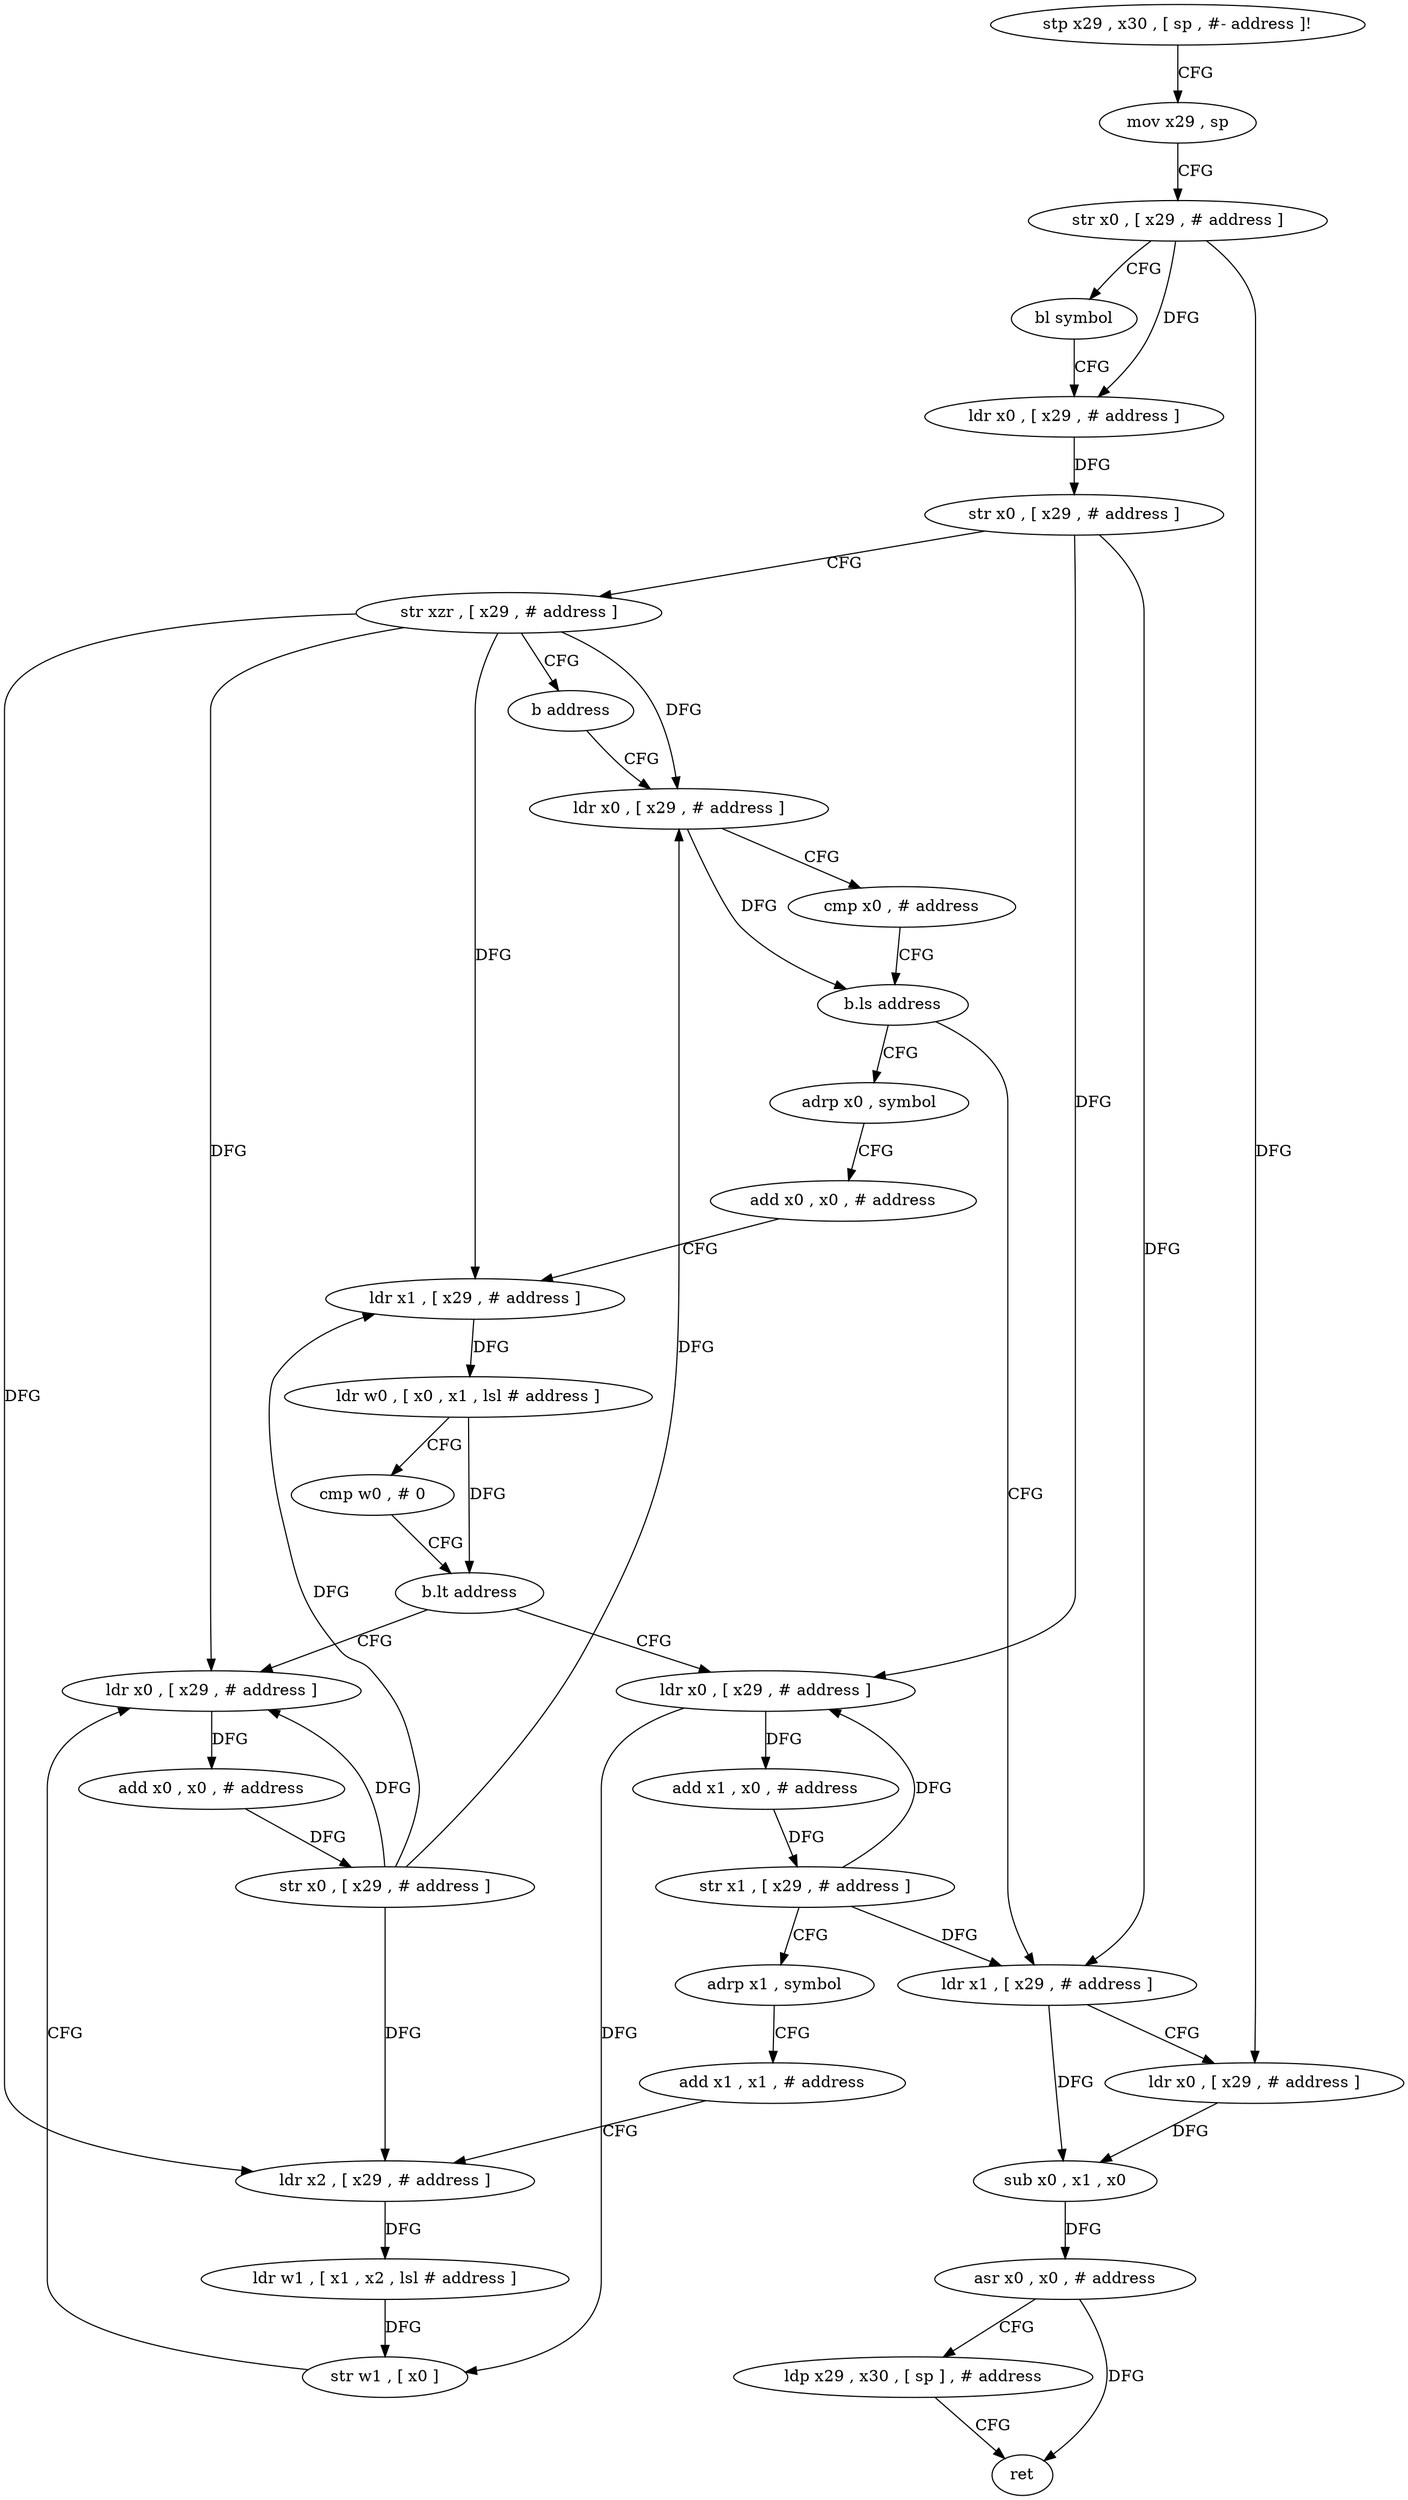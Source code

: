 digraph "func" {
"211152" [label = "stp x29 , x30 , [ sp , #- address ]!" ]
"211156" [label = "mov x29 , sp" ]
"211160" [label = "str x0 , [ x29 , # address ]" ]
"211164" [label = "bl symbol" ]
"211168" [label = "ldr x0 , [ x29 , # address ]" ]
"211172" [label = "str x0 , [ x29 , # address ]" ]
"211176" [label = "str xzr , [ x29 , # address ]" ]
"211180" [label = "b address" ]
"211252" [label = "ldr x0 , [ x29 , # address ]" ]
"211256" [label = "cmp x0 , # address" ]
"211260" [label = "b.ls address" ]
"211184" [label = "adrp x0 , symbol" ]
"211264" [label = "ldr x1 , [ x29 , # address ]" ]
"211188" [label = "add x0 , x0 , # address" ]
"211192" [label = "ldr x1 , [ x29 , # address ]" ]
"211196" [label = "ldr w0 , [ x0 , x1 , lsl # address ]" ]
"211200" [label = "cmp w0 , # 0" ]
"211204" [label = "b.lt address" ]
"211240" [label = "ldr x0 , [ x29 , # address ]" ]
"211208" [label = "ldr x0 , [ x29 , # address ]" ]
"211268" [label = "ldr x0 , [ x29 , # address ]" ]
"211272" [label = "sub x0 , x1 , x0" ]
"211276" [label = "asr x0 , x0 , # address" ]
"211280" [label = "ldp x29 , x30 , [ sp ] , # address" ]
"211284" [label = "ret" ]
"211244" [label = "add x0 , x0 , # address" ]
"211248" [label = "str x0 , [ x29 , # address ]" ]
"211212" [label = "add x1 , x0 , # address" ]
"211216" [label = "str x1 , [ x29 , # address ]" ]
"211220" [label = "adrp x1 , symbol" ]
"211224" [label = "add x1 , x1 , # address" ]
"211228" [label = "ldr x2 , [ x29 , # address ]" ]
"211232" [label = "ldr w1 , [ x1 , x2 , lsl # address ]" ]
"211236" [label = "str w1 , [ x0 ]" ]
"211152" -> "211156" [ label = "CFG" ]
"211156" -> "211160" [ label = "CFG" ]
"211160" -> "211164" [ label = "CFG" ]
"211160" -> "211168" [ label = "DFG" ]
"211160" -> "211268" [ label = "DFG" ]
"211164" -> "211168" [ label = "CFG" ]
"211168" -> "211172" [ label = "DFG" ]
"211172" -> "211176" [ label = "CFG" ]
"211172" -> "211264" [ label = "DFG" ]
"211172" -> "211208" [ label = "DFG" ]
"211176" -> "211180" [ label = "CFG" ]
"211176" -> "211252" [ label = "DFG" ]
"211176" -> "211192" [ label = "DFG" ]
"211176" -> "211240" [ label = "DFG" ]
"211176" -> "211228" [ label = "DFG" ]
"211180" -> "211252" [ label = "CFG" ]
"211252" -> "211256" [ label = "CFG" ]
"211252" -> "211260" [ label = "DFG" ]
"211256" -> "211260" [ label = "CFG" ]
"211260" -> "211184" [ label = "CFG" ]
"211260" -> "211264" [ label = "CFG" ]
"211184" -> "211188" [ label = "CFG" ]
"211264" -> "211268" [ label = "CFG" ]
"211264" -> "211272" [ label = "DFG" ]
"211188" -> "211192" [ label = "CFG" ]
"211192" -> "211196" [ label = "DFG" ]
"211196" -> "211200" [ label = "CFG" ]
"211196" -> "211204" [ label = "DFG" ]
"211200" -> "211204" [ label = "CFG" ]
"211204" -> "211240" [ label = "CFG" ]
"211204" -> "211208" [ label = "CFG" ]
"211240" -> "211244" [ label = "DFG" ]
"211208" -> "211212" [ label = "DFG" ]
"211208" -> "211236" [ label = "DFG" ]
"211268" -> "211272" [ label = "DFG" ]
"211272" -> "211276" [ label = "DFG" ]
"211276" -> "211280" [ label = "CFG" ]
"211276" -> "211284" [ label = "DFG" ]
"211280" -> "211284" [ label = "CFG" ]
"211244" -> "211248" [ label = "DFG" ]
"211248" -> "211252" [ label = "DFG" ]
"211248" -> "211192" [ label = "DFG" ]
"211248" -> "211240" [ label = "DFG" ]
"211248" -> "211228" [ label = "DFG" ]
"211212" -> "211216" [ label = "DFG" ]
"211216" -> "211220" [ label = "CFG" ]
"211216" -> "211264" [ label = "DFG" ]
"211216" -> "211208" [ label = "DFG" ]
"211220" -> "211224" [ label = "CFG" ]
"211224" -> "211228" [ label = "CFG" ]
"211228" -> "211232" [ label = "DFG" ]
"211232" -> "211236" [ label = "DFG" ]
"211236" -> "211240" [ label = "CFG" ]
}
